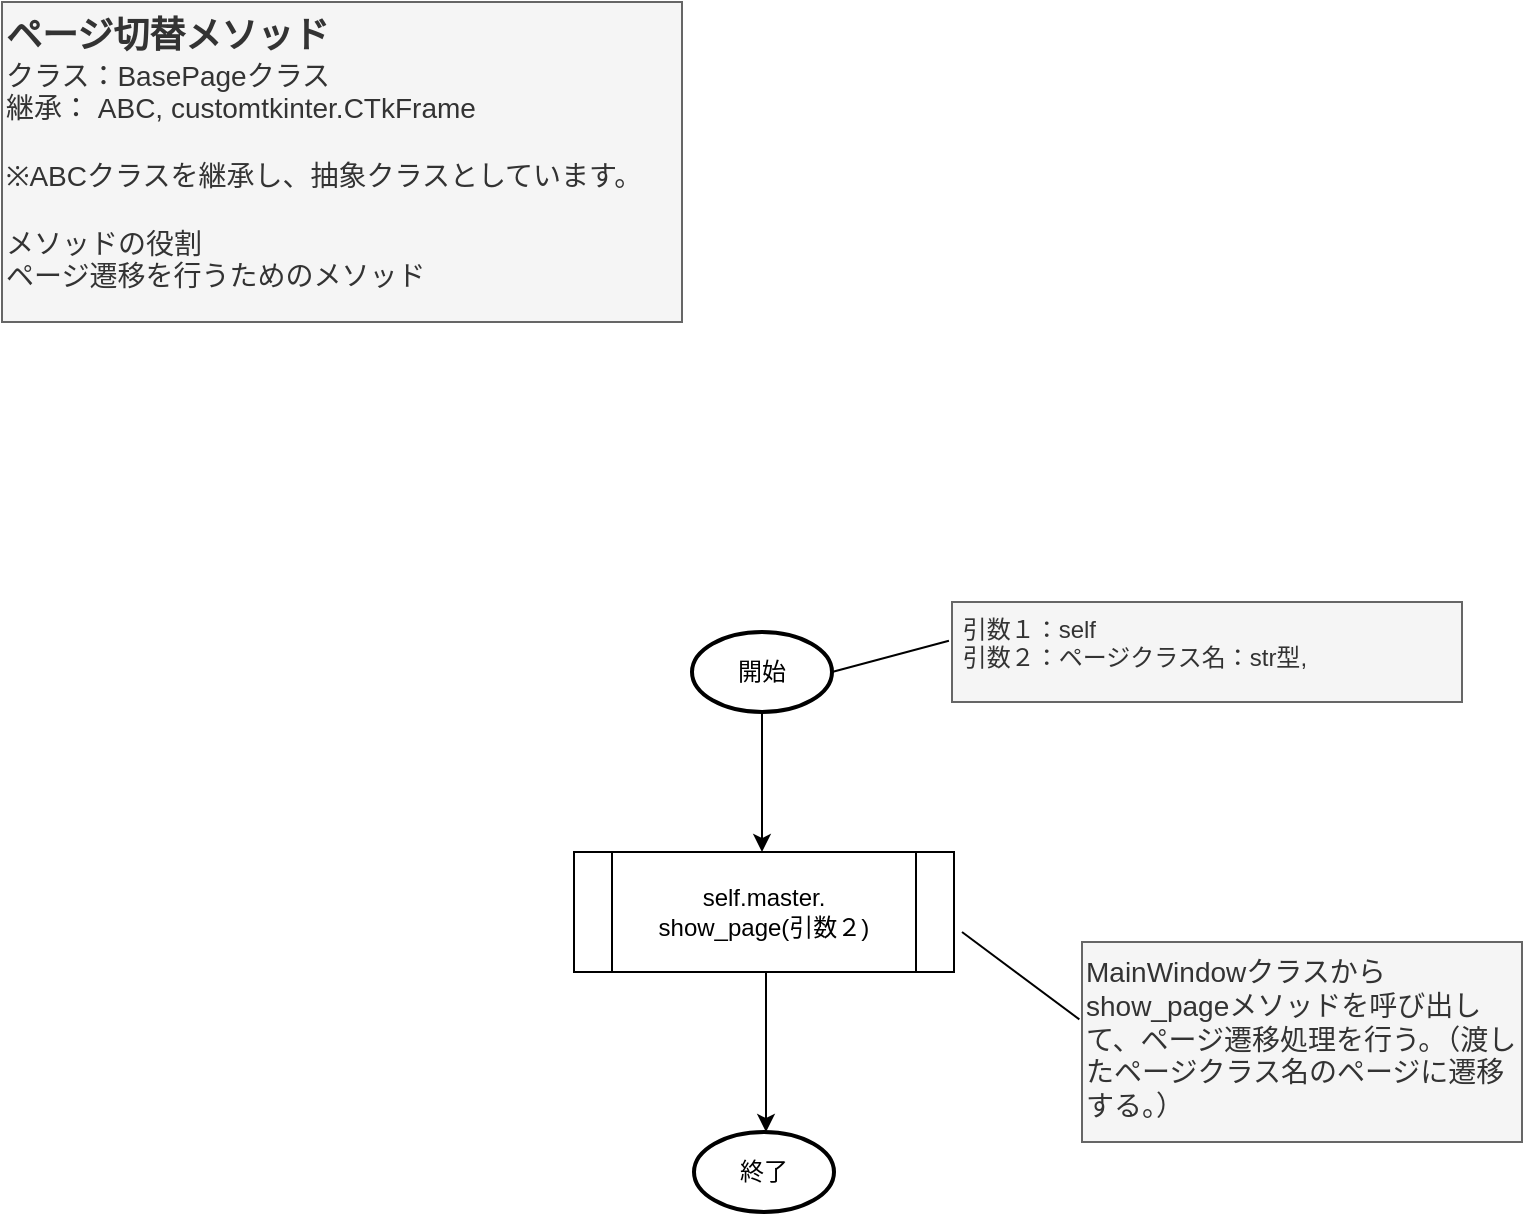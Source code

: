 <mxfile version="24.2.5" type="device">
  <diagram id="v6gEtQgFYMTLWbohgbpz" name="show_page(BasePageクラス)">
    <mxGraphModel dx="1036" dy="606" grid="1" gridSize="10" guides="1" tooltips="1" connect="1" arrows="1" fold="1" page="1" pageScale="1" pageWidth="827" pageHeight="1169" math="0" shadow="0">
      <root>
        <mxCell id="0" />
        <mxCell id="1" parent="0" />
        <mxCell id="uSWcQdgZd3Qej-9-yTYq-1" value="" style="edgeStyle=orthogonalEdgeStyle;rounded=0;orthogonalLoop=1;jettySize=auto;html=1;" parent="1" source="uSWcQdgZd3Qej-9-yTYq-2" edge="1">
          <mxGeometry relative="1" as="geometry">
            <mxPoint x="400" y="455" as="targetPoint" />
          </mxGeometry>
        </mxCell>
        <mxCell id="uSWcQdgZd3Qej-9-yTYq-2" value="開始" style="strokeWidth=2;html=1;shape=mxgraph.flowchart.start_1;whiteSpace=wrap;" parent="1" vertex="1">
          <mxGeometry x="365" y="345" width="70" height="40" as="geometry" />
        </mxCell>
        <mxCell id="uSWcQdgZd3Qej-9-yTYq-3" value="" style="edgeStyle=orthogonalEdgeStyle;rounded=0;orthogonalLoop=1;jettySize=auto;html=1;" parent="1" edge="1">
          <mxGeometry relative="1" as="geometry">
            <mxPoint x="402" y="515" as="sourcePoint" />
            <mxPoint x="402" y="595" as="targetPoint" />
            <Array as="points">
              <mxPoint x="402" y="555" />
              <mxPoint x="402" y="555" />
            </Array>
          </mxGeometry>
        </mxCell>
        <mxCell id="uSWcQdgZd3Qej-9-yTYq-4" style="rounded=0;orthogonalLoop=1;jettySize=auto;html=1;entryX=1;entryY=0.25;entryDx=0;entryDy=0;exitX=-0.006;exitY=0.387;exitDx=0;exitDy=0;exitPerimeter=0;endArrow=none;endFill=0;" parent="1" source="uSWcQdgZd3Qej-9-yTYq-5" edge="1">
          <mxGeometry relative="1" as="geometry">
            <mxPoint x="500" y="495" as="targetPoint" />
          </mxGeometry>
        </mxCell>
        <mxCell id="uSWcQdgZd3Qej-9-yTYq-5" value="&lt;span style=&quot;font-size: 14px;&quot;&gt;MainWindowクラスからshow_pageメソッドを呼び出して、ページ遷移処理を行う。（渡したページクラス名のページに遷移する。）&lt;/span&gt;" style="text;html=1;align=left;verticalAlign=top;whiteSpace=wrap;rounded=0;fillColor=#f5f5f5;fontColor=#333333;strokeColor=#666666;" parent="1" vertex="1">
          <mxGeometry x="560" y="500" width="220" height="100" as="geometry" />
        </mxCell>
        <mxCell id="uSWcQdgZd3Qej-9-yTYq-6" value="終了" style="strokeWidth=2;html=1;shape=mxgraph.flowchart.start_1;whiteSpace=wrap;" parent="1" vertex="1">
          <mxGeometry x="366" y="595" width="70" height="40" as="geometry" />
        </mxCell>
        <mxCell id="uSWcQdgZd3Qej-9-yTYq-7" value="&lt;b style=&quot;&quot;&gt;&lt;font style=&quot;&quot;&gt;&lt;font style=&quot;font-size: 18px;&quot;&gt;ページ切替メソッド&lt;/font&gt;&lt;/font&gt;&lt;/b&gt;&lt;div&gt;&lt;font style=&quot;font-size: 14px;&quot;&gt;クラス：BasePageクラス&lt;/font&gt;&lt;/div&gt;&lt;div&gt;&lt;div style=&quot;font-size: 14px;&quot;&gt;&lt;font style=&quot;font-size: 14px;&quot;&gt;継承： ABC, customtkinter.CTkFrame&lt;/font&gt;&lt;/div&gt;&lt;/div&gt;&lt;div style=&quot;font-size: 14px;&quot;&gt;&lt;font style=&quot;font-size: 14px;&quot;&gt;&lt;br&gt;&lt;/font&gt;&lt;/div&gt;&lt;div style=&quot;font-size: 14px;&quot;&gt;&lt;font style=&quot;font-size: 14px;&quot;&gt;※ABCクラスを継承し、抽象クラスとしています。&lt;br&gt;&lt;/font&gt;&lt;/div&gt;&lt;div style=&quot;font-size: 14px;&quot;&gt;&lt;font style=&quot;font-size: 14px;&quot;&gt;&lt;br&gt;&lt;/font&gt;&lt;/div&gt;&lt;div style=&quot;font-size: 14px;&quot;&gt;&lt;font style=&quot;font-size: 14px;&quot;&gt;メソッドの役割&lt;/font&gt;&lt;/div&gt;&lt;div style=&quot;font-size: 14px;&quot;&gt;&lt;font style=&quot;font-size: 14px;&quot;&gt;ページ遷移を行うためのメソッド&lt;/font&gt;&lt;/div&gt;&lt;div style=&quot;font-size: 14px;&quot;&gt;&lt;br&gt;&lt;/div&gt;" style="text;html=1;align=left;verticalAlign=top;whiteSpace=wrap;rounded=0;fillColor=#f5f5f5;fontColor=#333333;strokeColor=#666666;" parent="1" vertex="1">
          <mxGeometry x="20" y="30" width="340" height="160" as="geometry" />
        </mxCell>
        <mxCell id="uSWcQdgZd3Qej-9-yTYq-8" style="rounded=0;orthogonalLoop=1;jettySize=auto;html=1;entryX=1;entryY=0.5;entryDx=0;entryDy=0;exitX=-0.006;exitY=0.387;exitDx=0;exitDy=0;exitPerimeter=0;endArrow=none;endFill=0;entryPerimeter=0;" parent="1" source="uSWcQdgZd3Qej-9-yTYq-9" target="uSWcQdgZd3Qej-9-yTYq-2" edge="1">
          <mxGeometry relative="1" as="geometry">
            <mxPoint x="435" y="325" as="targetPoint" />
          </mxGeometry>
        </mxCell>
        <mxCell id="uSWcQdgZd3Qej-9-yTYq-9" value="&amp;nbsp;引数１：self&lt;div&gt;&amp;nbsp;引数２：ページクラス名：str型&lt;span style=&quot;background-color: initial;&quot;&gt;,&lt;/span&gt;&lt;/div&gt;" style="text;html=1;align=left;verticalAlign=top;whiteSpace=wrap;rounded=0;fillColor=#f5f5f5;fontColor=#333333;strokeColor=#666666;" parent="1" vertex="1">
          <mxGeometry x="495" y="330" width="255" height="50" as="geometry" />
        </mxCell>
        <mxCell id="uSWcQdgZd3Qej-9-yTYq-10" value="self.master.&lt;div&gt;show_page(引数２)&lt;/div&gt;" style="shape=process;whiteSpace=wrap;html=1;backgroundOutline=1;" parent="1" vertex="1">
          <mxGeometry x="306" y="455" width="190" height="60" as="geometry" />
        </mxCell>
      </root>
    </mxGraphModel>
  </diagram>
</mxfile>
